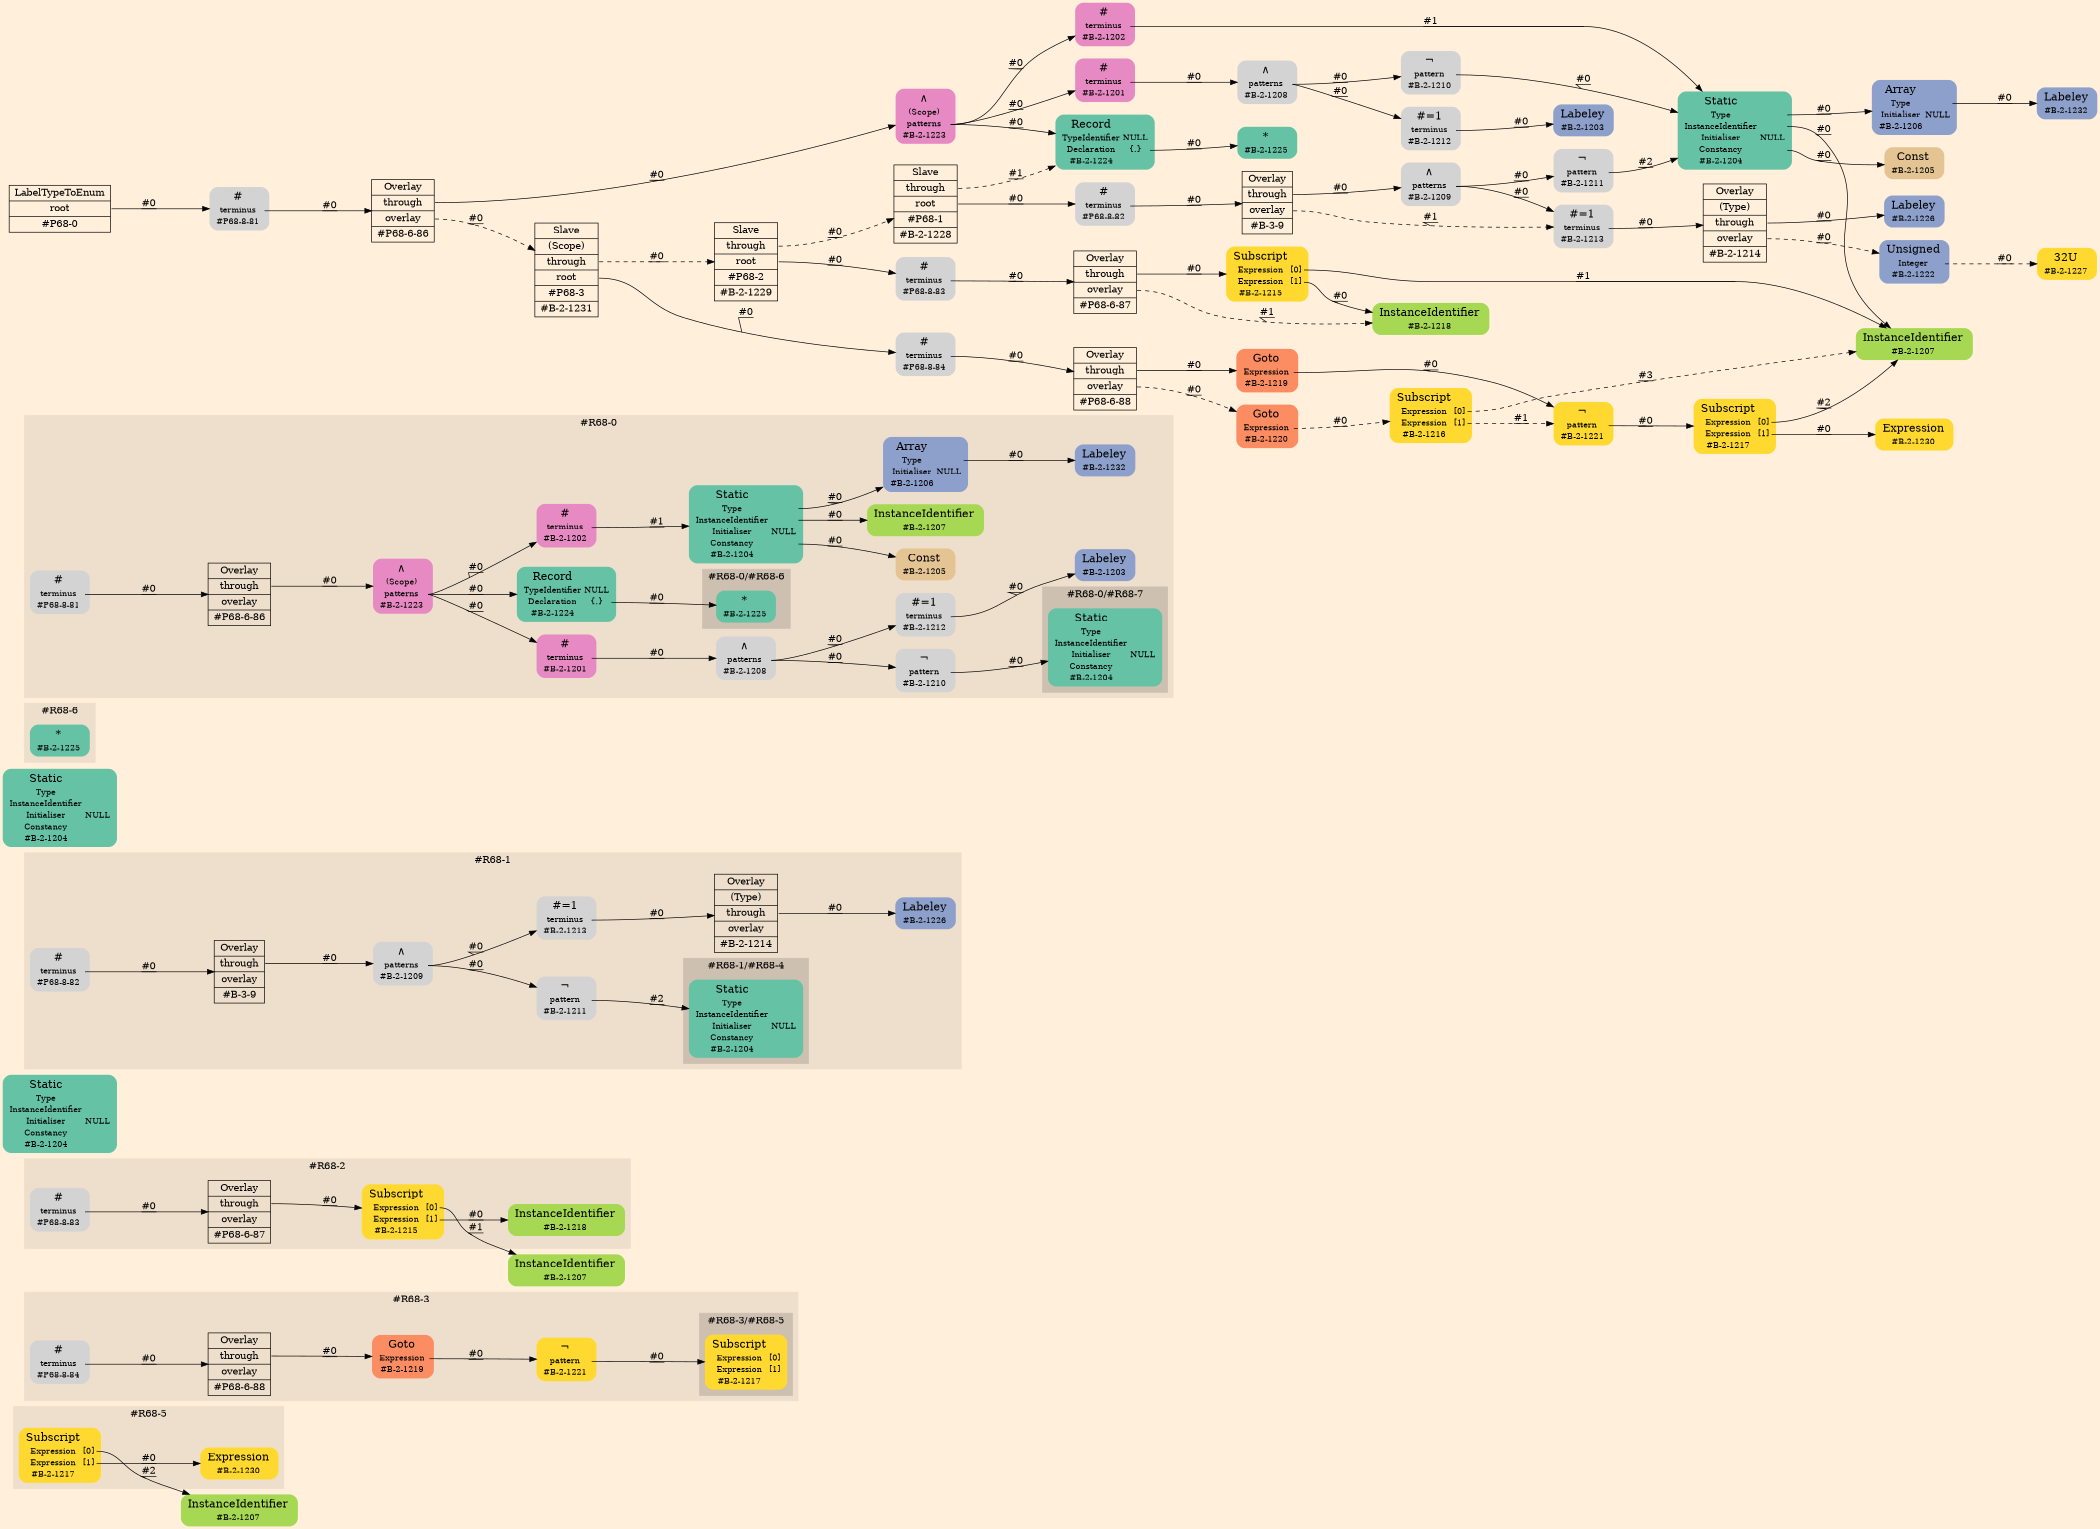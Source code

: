 digraph Inferno {
graph [
    rankdir = "LR"
    ranksep = 1.0
    size = "14,20"
    bgcolor = antiquewhite1
    color = black
    fontcolor = black
];
node [
];
// -------------------- figure #R68-5 --------------------
"#R68-5/#B-2-1207" [
    shape = "plaintext"
    fillcolor = "/set28/5"
    label = <<TABLE BORDER="0" CELLBORDER="0" CELLSPACING="0">
     <TR><TD><FONT POINT-SIZE="16.0">InstanceIdentifier</FONT></TD><TD></TD></TR>
     <TR><TD>#B-2-1207</TD><TD PORT="port0"></TD></TR>
    </TABLE>>
    style = "rounded,filled"
    fontsize = "12"
];

subgraph "cluster#R68-5" {
    label = "#R68-5"
    style = "filled"
    color = antiquewhite2
    "#R68-5/#B-2-1230" [
        shape = "plaintext"
        fillcolor = "/set28/6"
        label = <<TABLE BORDER="0" CELLBORDER="0" CELLSPACING="0">
         <TR><TD><FONT POINT-SIZE="16.0">Expression</FONT></TD><TD></TD></TR>
         <TR><TD>#B-2-1230</TD><TD PORT="port0"></TD></TR>
        </TABLE>>
        style = "rounded,filled"
        fontsize = "12"
    ];
    
    "#R68-5/#B-2-1217" [
        shape = "plaintext"
        fillcolor = "/set28/6"
        label = <<TABLE BORDER="0" CELLBORDER="0" CELLSPACING="0">
         <TR><TD><FONT POINT-SIZE="16.0">Subscript</FONT></TD><TD></TD></TR>
         <TR><TD>Expression</TD><TD PORT="port0">[0]</TD></TR>
         <TR><TD>Expression</TD><TD PORT="port1">[1]</TD></TR>
         <TR><TD>#B-2-1217</TD><TD PORT="port2"></TD></TR>
        </TABLE>>
        style = "rounded,filled"
        fontsize = "12"
    ];
    
}


// -------------------- figure #R68-3 --------------------
subgraph "cluster#R68-3" {
    label = "#R68-3"
    style = "filled"
    color = antiquewhite2
    "#R68-3/#B-2-1221" [
        shape = "plaintext"
        fillcolor = "/set28/6"
        label = <<TABLE BORDER="0" CELLBORDER="0" CELLSPACING="0">
         <TR><TD><FONT POINT-SIZE="16.0">¬</FONT></TD><TD></TD></TR>
         <TR><TD>pattern</TD><TD PORT="port0"></TD></TR>
         <TR><TD>#B-2-1221</TD><TD PORT="port1"></TD></TR>
        </TABLE>>
        style = "rounded,filled"
        fontsize = "12"
    ];
    
    "#R68-3/#B-2-1219" [
        shape = "plaintext"
        fillcolor = "/set28/2"
        label = <<TABLE BORDER="0" CELLBORDER="0" CELLSPACING="0">
         <TR><TD><FONT POINT-SIZE="16.0">Goto</FONT></TD><TD></TD></TR>
         <TR><TD>Expression</TD><TD PORT="port0"></TD></TR>
         <TR><TD>#B-2-1219</TD><TD PORT="port1"></TD></TR>
        </TABLE>>
        style = "rounded,filled"
        fontsize = "12"
    ];
    
    "#R68-3/#P68-8-84" [
        shape = "plaintext"
        label = <<TABLE BORDER="0" CELLBORDER="0" CELLSPACING="0">
         <TR><TD><FONT POINT-SIZE="16.0">#</FONT></TD><TD></TD></TR>
         <TR><TD>terminus</TD><TD PORT="port0"></TD></TR>
         <TR><TD>#P68-8-84</TD><TD PORT="port1"></TD></TR>
        </TABLE>>
        style = "rounded,filled"
        fontsize = "12"
    ];
    
    "#R68-3/#P68-6-88" [
        shape = "record"
        fillcolor = antiquewhite2
        label = "<fixed> Overlay | <port0> through | <port1> overlay | <port2> #P68-6-88"
        style = "filled"
        fontsize = "14"
        color = black
        fontcolor = black
    ];
    
    subgraph "cluster#R68-3/#R68-5" {
        label = "#R68-3/#R68-5"
        style = "filled"
        color = antiquewhite3
        "#R68-3/#0/#B-2-1217" [
            shape = "plaintext"
            fillcolor = "/set28/6"
            label = <<TABLE BORDER="0" CELLBORDER="0" CELLSPACING="0">
             <TR><TD><FONT POINT-SIZE="16.0">Subscript</FONT></TD><TD></TD></TR>
             <TR><TD>Expression</TD><TD PORT="port0">[0]</TD></TR>
             <TR><TD>Expression</TD><TD PORT="port1">[1]</TD></TR>
             <TR><TD>#B-2-1217</TD><TD PORT="port2"></TD></TR>
            </TABLE>>
            style = "rounded,filled"
            fontsize = "12"
        ];
        
    }
    
}


// -------------------- figure #R68-2 --------------------
"#R68-2/#B-2-1207" [
    shape = "plaintext"
    fillcolor = "/set28/5"
    label = <<TABLE BORDER="0" CELLBORDER="0" CELLSPACING="0">
     <TR><TD><FONT POINT-SIZE="16.0">InstanceIdentifier</FONT></TD><TD></TD></TR>
     <TR><TD>#B-2-1207</TD><TD PORT="port0"></TD></TR>
    </TABLE>>
    style = "rounded,filled"
    fontsize = "12"
];

subgraph "cluster#R68-2" {
    label = "#R68-2"
    style = "filled"
    color = antiquewhite2
    "#R68-2/#B-2-1215" [
        shape = "plaintext"
        fillcolor = "/set28/6"
        label = <<TABLE BORDER="0" CELLBORDER="0" CELLSPACING="0">
         <TR><TD><FONT POINT-SIZE="16.0">Subscript</FONT></TD><TD></TD></TR>
         <TR><TD>Expression</TD><TD PORT="port0">[0]</TD></TR>
         <TR><TD>Expression</TD><TD PORT="port1">[1]</TD></TR>
         <TR><TD>#B-2-1215</TD><TD PORT="port2"></TD></TR>
        </TABLE>>
        style = "rounded,filled"
        fontsize = "12"
    ];
    
    "#R68-2/#B-2-1218" [
        shape = "plaintext"
        fillcolor = "/set28/5"
        label = <<TABLE BORDER="0" CELLBORDER="0" CELLSPACING="0">
         <TR><TD><FONT POINT-SIZE="16.0">InstanceIdentifier</FONT></TD><TD></TD></TR>
         <TR><TD>#B-2-1218</TD><TD PORT="port0"></TD></TR>
        </TABLE>>
        style = "rounded,filled"
        fontsize = "12"
    ];
    
    "#R68-2/#P68-8-83" [
        shape = "plaintext"
        label = <<TABLE BORDER="0" CELLBORDER="0" CELLSPACING="0">
         <TR><TD><FONT POINT-SIZE="16.0">#</FONT></TD><TD></TD></TR>
         <TR><TD>terminus</TD><TD PORT="port0"></TD></TR>
         <TR><TD>#P68-8-83</TD><TD PORT="port1"></TD></TR>
        </TABLE>>
        style = "rounded,filled"
        fontsize = "12"
    ];
    
    "#R68-2/#P68-6-87" [
        shape = "record"
        fillcolor = antiquewhite2
        label = "<fixed> Overlay | <port0> through | <port1> overlay | <port2> #P68-6-87"
        style = "filled"
        fontsize = "14"
        color = black
        fontcolor = black
    ];
    
}


// -------------------- figure #R68-4 --------------------
"#R68-4/#B-2-1204" [
    shape = "plaintext"
    fillcolor = "/set28/1"
    label = <<TABLE BORDER="0" CELLBORDER="0" CELLSPACING="0">
     <TR><TD><FONT POINT-SIZE="16.0">Static</FONT></TD><TD></TD></TR>
     <TR><TD>Type</TD><TD PORT="port0"></TD></TR>
     <TR><TD>InstanceIdentifier</TD><TD PORT="port1"></TD></TR>
     <TR><TD>Initialiser</TD><TD PORT="port2">NULL</TD></TR>
     <TR><TD>Constancy</TD><TD PORT="port3"></TD></TR>
     <TR><TD>#B-2-1204</TD><TD PORT="port4"></TD></TR>
    </TABLE>>
    style = "rounded,filled"
    fontsize = "12"
];

subgraph "cluster#R68-4" {
    label = "#R68-4"
    style = "filled"
    color = antiquewhite2
}


// -------------------- figure #R68-1 --------------------
subgraph "cluster#R68-1" {
    label = "#R68-1"
    style = "filled"
    color = antiquewhite2
    "#R68-1/#B-2-1226" [
        shape = "plaintext"
        fillcolor = "/set28/3"
        label = <<TABLE BORDER="0" CELLBORDER="0" CELLSPACING="0">
         <TR><TD><FONT POINT-SIZE="16.0">Labeley</FONT></TD><TD></TD></TR>
         <TR><TD>#B-2-1226</TD><TD PORT="port0"></TD></TR>
        </TABLE>>
        style = "rounded,filled"
        fontsize = "12"
    ];
    
    "#R68-1/#B-3-9" [
        shape = "record"
        fillcolor = antiquewhite2
        label = "<fixed> Overlay | <port0> through | <port1> overlay | <port2> #B-3-9"
        style = "filled"
        fontsize = "14"
        color = black
        fontcolor = black
    ];
    
    "#R68-1/#P68-8-82" [
        shape = "plaintext"
        label = <<TABLE BORDER="0" CELLBORDER="0" CELLSPACING="0">
         <TR><TD><FONT POINT-SIZE="16.0">#</FONT></TD><TD></TD></TR>
         <TR><TD>terminus</TD><TD PORT="port0"></TD></TR>
         <TR><TD>#P68-8-82</TD><TD PORT="port1"></TD></TR>
        </TABLE>>
        style = "rounded,filled"
        fontsize = "12"
    ];
    
    "#R68-1/#B-2-1214" [
        shape = "record"
        fillcolor = antiquewhite2
        label = "<fixed> Overlay | <port0> (Type) | <port1> through | <port2> overlay | <port3> #B-2-1214"
        style = "filled"
        fontsize = "14"
        color = black
        fontcolor = black
    ];
    
    "#R68-1/#B-2-1209" [
        shape = "plaintext"
        label = <<TABLE BORDER="0" CELLBORDER="0" CELLSPACING="0">
         <TR><TD><FONT POINT-SIZE="16.0">∧</FONT></TD><TD></TD></TR>
         <TR><TD>patterns</TD><TD PORT="port0"></TD></TR>
         <TR><TD>#B-2-1209</TD><TD PORT="port1"></TD></TR>
        </TABLE>>
        style = "rounded,filled"
        fontsize = "12"
    ];
    
    "#R68-1/#B-2-1211" [
        shape = "plaintext"
        label = <<TABLE BORDER="0" CELLBORDER="0" CELLSPACING="0">
         <TR><TD><FONT POINT-SIZE="16.0">¬</FONT></TD><TD></TD></TR>
         <TR><TD>pattern</TD><TD PORT="port0"></TD></TR>
         <TR><TD>#B-2-1211</TD><TD PORT="port1"></TD></TR>
        </TABLE>>
        style = "rounded,filled"
        fontsize = "12"
    ];
    
    "#R68-1/#B-2-1213" [
        shape = "plaintext"
        label = <<TABLE BORDER="0" CELLBORDER="0" CELLSPACING="0">
         <TR><TD><FONT POINT-SIZE="16.0">#=1</FONT></TD><TD></TD></TR>
         <TR><TD>terminus</TD><TD PORT="port0"></TD></TR>
         <TR><TD>#B-2-1213</TD><TD PORT="port1"></TD></TR>
        </TABLE>>
        style = "rounded,filled"
        fontsize = "12"
    ];
    
    subgraph "cluster#R68-1/#R68-4" {
        label = "#R68-1/#R68-4"
        style = "filled"
        color = antiquewhite3
        "#R68-1/#2/#B-2-1204" [
            shape = "plaintext"
            fillcolor = "/set28/1"
            label = <<TABLE BORDER="0" CELLBORDER="0" CELLSPACING="0">
             <TR><TD><FONT POINT-SIZE="16.0">Static</FONT></TD><TD></TD></TR>
             <TR><TD>Type</TD><TD PORT="port0"></TD></TR>
             <TR><TD>InstanceIdentifier</TD><TD PORT="port1"></TD></TR>
             <TR><TD>Initialiser</TD><TD PORT="port2">NULL</TD></TR>
             <TR><TD>Constancy</TD><TD PORT="port3"></TD></TR>
             <TR><TD>#B-2-1204</TD><TD PORT="port4"></TD></TR>
            </TABLE>>
            style = "rounded,filled"
            fontsize = "12"
        ];
        
    }
    
}


// -------------------- figure #R68-7 --------------------
"#R68-7/#B-2-1204" [
    shape = "plaintext"
    fillcolor = "/set28/1"
    label = <<TABLE BORDER="0" CELLBORDER="0" CELLSPACING="0">
     <TR><TD><FONT POINT-SIZE="16.0">Static</FONT></TD><TD></TD></TR>
     <TR><TD>Type</TD><TD PORT="port0"></TD></TR>
     <TR><TD>InstanceIdentifier</TD><TD PORT="port1"></TD></TR>
     <TR><TD>Initialiser</TD><TD PORT="port2">NULL</TD></TR>
     <TR><TD>Constancy</TD><TD PORT="port3"></TD></TR>
     <TR><TD>#B-2-1204</TD><TD PORT="port4"></TD></TR>
    </TABLE>>
    style = "rounded,filled"
    fontsize = "12"
];

subgraph "cluster#R68-7" {
    label = "#R68-7"
    style = "filled"
    color = antiquewhite2
}


// -------------------- figure #R68-6 --------------------
subgraph "cluster#R68-6" {
    label = "#R68-6"
    style = "filled"
    color = antiquewhite2
    "#R68-6/#B-2-1225" [
        shape = "plaintext"
        fillcolor = "/set28/1"
        label = <<TABLE BORDER="0" CELLBORDER="0" CELLSPACING="0">
         <TR><TD><FONT POINT-SIZE="16.0">*</FONT></TD><TD></TD></TR>
         <TR><TD>#B-2-1225</TD><TD PORT="port0"></TD></TR>
        </TABLE>>
        style = "rounded,filled"
        fontsize = "12"
    ];
    
}


// -------------------- figure #R68-0 --------------------
subgraph "cluster#R68-0" {
    label = "#R68-0"
    style = "filled"
    color = antiquewhite2
    "#R68-0/#B-2-1206" [
        shape = "plaintext"
        fillcolor = "/set28/3"
        label = <<TABLE BORDER="0" CELLBORDER="0" CELLSPACING="0">
         <TR><TD><FONT POINT-SIZE="16.0">Array</FONT></TD><TD></TD></TR>
         <TR><TD>Type</TD><TD PORT="port0"></TD></TR>
         <TR><TD>Initialiser</TD><TD PORT="port1">NULL</TD></TR>
         <TR><TD>#B-2-1206</TD><TD PORT="port2"></TD></TR>
        </TABLE>>
        style = "rounded,filled"
        fontsize = "12"
    ];
    
    "#R68-0/#B-2-1201" [
        shape = "plaintext"
        fillcolor = "/set28/4"
        label = <<TABLE BORDER="0" CELLBORDER="0" CELLSPACING="0">
         <TR><TD><FONT POINT-SIZE="16.0">#</FONT></TD><TD></TD></TR>
         <TR><TD>terminus</TD><TD PORT="port0"></TD></TR>
         <TR><TD>#B-2-1201</TD><TD PORT="port1"></TD></TR>
        </TABLE>>
        style = "rounded,filled"
        fontsize = "12"
    ];
    
    "#R68-0/#B-2-1205" [
        shape = "plaintext"
        fillcolor = "/set28/7"
        label = <<TABLE BORDER="0" CELLBORDER="0" CELLSPACING="0">
         <TR><TD><FONT POINT-SIZE="16.0">Const</FONT></TD><TD></TD></TR>
         <TR><TD>#B-2-1205</TD><TD PORT="port0"></TD></TR>
        </TABLE>>
        style = "rounded,filled"
        fontsize = "12"
    ];
    
    "#R68-0/#B-2-1224" [
        shape = "plaintext"
        fillcolor = "/set28/1"
        label = <<TABLE BORDER="0" CELLBORDER="0" CELLSPACING="0">
         <TR><TD><FONT POINT-SIZE="16.0">Record</FONT></TD><TD></TD></TR>
         <TR><TD>TypeIdentifier</TD><TD PORT="port0">NULL</TD></TR>
         <TR><TD>Declaration</TD><TD PORT="port1">{.}</TD></TR>
         <TR><TD>#B-2-1224</TD><TD PORT="port2"></TD></TR>
        </TABLE>>
        style = "rounded,filled"
        fontsize = "12"
    ];
    
    "#R68-0/#B-2-1223" [
        shape = "plaintext"
        fillcolor = "/set28/4"
        label = <<TABLE BORDER="0" CELLBORDER="0" CELLSPACING="0">
         <TR><TD><FONT POINT-SIZE="16.0">∧</FONT></TD><TD></TD></TR>
         <TR><TD>(Scope)</TD><TD PORT="port0"></TD></TR>
         <TR><TD>patterns</TD><TD PORT="port1"></TD></TR>
         <TR><TD>#B-2-1223</TD><TD PORT="port2"></TD></TR>
        </TABLE>>
        style = "rounded,filled"
        fontsize = "12"
    ];
    
    "#R68-0/#P68-8-81" [
        shape = "plaintext"
        label = <<TABLE BORDER="0" CELLBORDER="0" CELLSPACING="0">
         <TR><TD><FONT POINT-SIZE="16.0">#</FONT></TD><TD></TD></TR>
         <TR><TD>terminus</TD><TD PORT="port0"></TD></TR>
         <TR><TD>#P68-8-81</TD><TD PORT="port1"></TD></TR>
        </TABLE>>
        style = "rounded,filled"
        fontsize = "12"
    ];
    
    "#R68-0/#B-2-1203" [
        shape = "plaintext"
        fillcolor = "/set28/3"
        label = <<TABLE BORDER="0" CELLBORDER="0" CELLSPACING="0">
         <TR><TD><FONT POINT-SIZE="16.0">Labeley</FONT></TD><TD></TD></TR>
         <TR><TD>#B-2-1203</TD><TD PORT="port0"></TD></TR>
        </TABLE>>
        style = "rounded,filled"
        fontsize = "12"
    ];
    
    "#R68-0/#P68-6-86" [
        shape = "record"
        fillcolor = antiquewhite2
        label = "<fixed> Overlay | <port0> through | <port1> overlay | <port2> #P68-6-86"
        style = "filled"
        fontsize = "14"
        color = black
        fontcolor = black
    ];
    
    "#R68-0/#B-2-1207" [
        shape = "plaintext"
        fillcolor = "/set28/5"
        label = <<TABLE BORDER="0" CELLBORDER="0" CELLSPACING="0">
         <TR><TD><FONT POINT-SIZE="16.0">InstanceIdentifier</FONT></TD><TD></TD></TR>
         <TR><TD>#B-2-1207</TD><TD PORT="port0"></TD></TR>
        </TABLE>>
        style = "rounded,filled"
        fontsize = "12"
    ];
    
    "#R68-0/#B-2-1232" [
        shape = "plaintext"
        fillcolor = "/set28/3"
        label = <<TABLE BORDER="0" CELLBORDER="0" CELLSPACING="0">
         <TR><TD><FONT POINT-SIZE="16.0">Labeley</FONT></TD><TD></TD></TR>
         <TR><TD>#B-2-1232</TD><TD PORT="port0"></TD></TR>
        </TABLE>>
        style = "rounded,filled"
        fontsize = "12"
    ];
    
    "#R68-0/#B-2-1204" [
        shape = "plaintext"
        fillcolor = "/set28/1"
        label = <<TABLE BORDER="0" CELLBORDER="0" CELLSPACING="0">
         <TR><TD><FONT POINT-SIZE="16.0">Static</FONT></TD><TD></TD></TR>
         <TR><TD>Type</TD><TD PORT="port0"></TD></TR>
         <TR><TD>InstanceIdentifier</TD><TD PORT="port1"></TD></TR>
         <TR><TD>Initialiser</TD><TD PORT="port2">NULL</TD></TR>
         <TR><TD>Constancy</TD><TD PORT="port3"></TD></TR>
         <TR><TD>#B-2-1204</TD><TD PORT="port4"></TD></TR>
        </TABLE>>
        style = "rounded,filled"
        fontsize = "12"
    ];
    
    "#R68-0/#B-2-1208" [
        shape = "plaintext"
        label = <<TABLE BORDER="0" CELLBORDER="0" CELLSPACING="0">
         <TR><TD><FONT POINT-SIZE="16.0">∧</FONT></TD><TD></TD></TR>
         <TR><TD>patterns</TD><TD PORT="port0"></TD></TR>
         <TR><TD>#B-2-1208</TD><TD PORT="port1"></TD></TR>
        </TABLE>>
        style = "rounded,filled"
        fontsize = "12"
    ];
    
    "#R68-0/#B-2-1212" [
        shape = "plaintext"
        label = <<TABLE BORDER="0" CELLBORDER="0" CELLSPACING="0">
         <TR><TD><FONT POINT-SIZE="16.0">#=1</FONT></TD><TD></TD></TR>
         <TR><TD>terminus</TD><TD PORT="port0"></TD></TR>
         <TR><TD>#B-2-1212</TD><TD PORT="port1"></TD></TR>
        </TABLE>>
        style = "rounded,filled"
        fontsize = "12"
    ];
    
    "#R68-0/#B-2-1202" [
        shape = "plaintext"
        fillcolor = "/set28/4"
        label = <<TABLE BORDER="0" CELLBORDER="0" CELLSPACING="0">
         <TR><TD><FONT POINT-SIZE="16.0">#</FONT></TD><TD></TD></TR>
         <TR><TD>terminus</TD><TD PORT="port0"></TD></TR>
         <TR><TD>#B-2-1202</TD><TD PORT="port1"></TD></TR>
        </TABLE>>
        style = "rounded,filled"
        fontsize = "12"
    ];
    
    "#R68-0/#B-2-1210" [
        shape = "plaintext"
        label = <<TABLE BORDER="0" CELLBORDER="0" CELLSPACING="0">
         <TR><TD><FONT POINT-SIZE="16.0">¬</FONT></TD><TD></TD></TR>
         <TR><TD>pattern</TD><TD PORT="port0"></TD></TR>
         <TR><TD>#B-2-1210</TD><TD PORT="port1"></TD></TR>
        </TABLE>>
        style = "rounded,filled"
        fontsize = "12"
    ];
    
    subgraph "cluster#R68-0/#R68-7" {
        label = "#R68-0/#R68-7"
        style = "filled"
        color = antiquewhite3
        "#R68-0/#0/#B-2-1204" [
            shape = "plaintext"
            fillcolor = "/set28/1"
            label = <<TABLE BORDER="0" CELLBORDER="0" CELLSPACING="0">
             <TR><TD><FONT POINT-SIZE="16.0">Static</FONT></TD><TD></TD></TR>
             <TR><TD>Type</TD><TD PORT="port0"></TD></TR>
             <TR><TD>InstanceIdentifier</TD><TD PORT="port1"></TD></TR>
             <TR><TD>Initialiser</TD><TD PORT="port2">NULL</TD></TR>
             <TR><TD>Constancy</TD><TD PORT="port3"></TD></TR>
             <TR><TD>#B-2-1204</TD><TD PORT="port4"></TD></TR>
            </TABLE>>
            style = "rounded,filled"
            fontsize = "12"
        ];
        
    }
    
    subgraph "cluster#R68-0/#R68-6" {
        label = "#R68-0/#R68-6"
        style = "filled"
        color = antiquewhite3
        "#R68-0/#0/#B-2-1225" [
            shape = "plaintext"
            fillcolor = "/set28/1"
            label = <<TABLE BORDER="0" CELLBORDER="0" CELLSPACING="0">
             <TR><TD><FONT POINT-SIZE="16.0">*</FONT></TD><TD></TD></TR>
             <TR><TD>#B-2-1225</TD><TD PORT="port0"></TD></TR>
            </TABLE>>
            style = "rounded,filled"
            fontsize = "12"
        ];
        
    }
    
}


// -------------------- transformation figure --------------------
"CR#P68-0" [
    shape = "record"
    fillcolor = antiquewhite1
    label = "<fixed> LabelTypeToEnum | <port0> root | <port1> #P68-0"
    style = "filled"
    fontsize = "14"
    color = black
    fontcolor = black
];

"#P68-8-81" [
    shape = "plaintext"
    label = <<TABLE BORDER="0" CELLBORDER="0" CELLSPACING="0">
     <TR><TD><FONT POINT-SIZE="16.0">#</FONT></TD><TD></TD></TR>
     <TR><TD>terminus</TD><TD PORT="port0"></TD></TR>
     <TR><TD>#P68-8-81</TD><TD PORT="port1"></TD></TR>
    </TABLE>>
    style = "rounded,filled"
    fontsize = "12"
];

"#P68-6-86" [
    shape = "record"
    fillcolor = antiquewhite1
    label = "<fixed> Overlay | <port0> through | <port1> overlay | <port2> #P68-6-86"
    style = "filled"
    fontsize = "14"
    color = black
    fontcolor = black
];

"#B-2-1223" [
    shape = "plaintext"
    fillcolor = "/set28/4"
    label = <<TABLE BORDER="0" CELLBORDER="0" CELLSPACING="0">
     <TR><TD><FONT POINT-SIZE="16.0">∧</FONT></TD><TD></TD></TR>
     <TR><TD>(Scope)</TD><TD PORT="port0"></TD></TR>
     <TR><TD>patterns</TD><TD PORT="port1"></TD></TR>
     <TR><TD>#B-2-1223</TD><TD PORT="port2"></TD></TR>
    </TABLE>>
    style = "rounded,filled"
    fontsize = "12"
];

"#B-2-1224" [
    shape = "plaintext"
    fillcolor = "/set28/1"
    label = <<TABLE BORDER="0" CELLBORDER="0" CELLSPACING="0">
     <TR><TD><FONT POINT-SIZE="16.0">Record</FONT></TD><TD></TD></TR>
     <TR><TD>TypeIdentifier</TD><TD PORT="port0">NULL</TD></TR>
     <TR><TD>Declaration</TD><TD PORT="port1">{.}</TD></TR>
     <TR><TD>#B-2-1224</TD><TD PORT="port2"></TD></TR>
    </TABLE>>
    style = "rounded,filled"
    fontsize = "12"
];

"#B-2-1225" [
    shape = "plaintext"
    fillcolor = "/set28/1"
    label = <<TABLE BORDER="0" CELLBORDER="0" CELLSPACING="0">
     <TR><TD><FONT POINT-SIZE="16.0">*</FONT></TD><TD></TD></TR>
     <TR><TD>#B-2-1225</TD><TD PORT="port0"></TD></TR>
    </TABLE>>
    style = "rounded,filled"
    fontsize = "12"
];

"#B-2-1201" [
    shape = "plaintext"
    fillcolor = "/set28/4"
    label = <<TABLE BORDER="0" CELLBORDER="0" CELLSPACING="0">
     <TR><TD><FONT POINT-SIZE="16.0">#</FONT></TD><TD></TD></TR>
     <TR><TD>terminus</TD><TD PORT="port0"></TD></TR>
     <TR><TD>#B-2-1201</TD><TD PORT="port1"></TD></TR>
    </TABLE>>
    style = "rounded,filled"
    fontsize = "12"
];

"#B-2-1208" [
    shape = "plaintext"
    label = <<TABLE BORDER="0" CELLBORDER="0" CELLSPACING="0">
     <TR><TD><FONT POINT-SIZE="16.0">∧</FONT></TD><TD></TD></TR>
     <TR><TD>patterns</TD><TD PORT="port0"></TD></TR>
     <TR><TD>#B-2-1208</TD><TD PORT="port1"></TD></TR>
    </TABLE>>
    style = "rounded,filled"
    fontsize = "12"
];

"#B-2-1212" [
    shape = "plaintext"
    label = <<TABLE BORDER="0" CELLBORDER="0" CELLSPACING="0">
     <TR><TD><FONT POINT-SIZE="16.0">#=1</FONT></TD><TD></TD></TR>
     <TR><TD>terminus</TD><TD PORT="port0"></TD></TR>
     <TR><TD>#B-2-1212</TD><TD PORT="port1"></TD></TR>
    </TABLE>>
    style = "rounded,filled"
    fontsize = "12"
];

"#B-2-1203" [
    shape = "plaintext"
    fillcolor = "/set28/3"
    label = <<TABLE BORDER="0" CELLBORDER="0" CELLSPACING="0">
     <TR><TD><FONT POINT-SIZE="16.0">Labeley</FONT></TD><TD></TD></TR>
     <TR><TD>#B-2-1203</TD><TD PORT="port0"></TD></TR>
    </TABLE>>
    style = "rounded,filled"
    fontsize = "12"
];

"#B-2-1210" [
    shape = "plaintext"
    label = <<TABLE BORDER="0" CELLBORDER="0" CELLSPACING="0">
     <TR><TD><FONT POINT-SIZE="16.0">¬</FONT></TD><TD></TD></TR>
     <TR><TD>pattern</TD><TD PORT="port0"></TD></TR>
     <TR><TD>#B-2-1210</TD><TD PORT="port1"></TD></TR>
    </TABLE>>
    style = "rounded,filled"
    fontsize = "12"
];

"#B-2-1204" [
    shape = "plaintext"
    fillcolor = "/set28/1"
    label = <<TABLE BORDER="0" CELLBORDER="0" CELLSPACING="0">
     <TR><TD><FONT POINT-SIZE="16.0">Static</FONT></TD><TD></TD></TR>
     <TR><TD>Type</TD><TD PORT="port0"></TD></TR>
     <TR><TD>InstanceIdentifier</TD><TD PORT="port1"></TD></TR>
     <TR><TD>Initialiser</TD><TD PORT="port2">NULL</TD></TR>
     <TR><TD>Constancy</TD><TD PORT="port3"></TD></TR>
     <TR><TD>#B-2-1204</TD><TD PORT="port4"></TD></TR>
    </TABLE>>
    style = "rounded,filled"
    fontsize = "12"
];

"#B-2-1206" [
    shape = "plaintext"
    fillcolor = "/set28/3"
    label = <<TABLE BORDER="0" CELLBORDER="0" CELLSPACING="0">
     <TR><TD><FONT POINT-SIZE="16.0">Array</FONT></TD><TD></TD></TR>
     <TR><TD>Type</TD><TD PORT="port0"></TD></TR>
     <TR><TD>Initialiser</TD><TD PORT="port1">NULL</TD></TR>
     <TR><TD>#B-2-1206</TD><TD PORT="port2"></TD></TR>
    </TABLE>>
    style = "rounded,filled"
    fontsize = "12"
];

"#B-2-1232" [
    shape = "plaintext"
    fillcolor = "/set28/3"
    label = <<TABLE BORDER="0" CELLBORDER="0" CELLSPACING="0">
     <TR><TD><FONT POINT-SIZE="16.0">Labeley</FONT></TD><TD></TD></TR>
     <TR><TD>#B-2-1232</TD><TD PORT="port0"></TD></TR>
    </TABLE>>
    style = "rounded,filled"
    fontsize = "12"
];

"#B-2-1207" [
    shape = "plaintext"
    fillcolor = "/set28/5"
    label = <<TABLE BORDER="0" CELLBORDER="0" CELLSPACING="0">
     <TR><TD><FONT POINT-SIZE="16.0">InstanceIdentifier</FONT></TD><TD></TD></TR>
     <TR><TD>#B-2-1207</TD><TD PORT="port0"></TD></TR>
    </TABLE>>
    style = "rounded,filled"
    fontsize = "12"
];

"#B-2-1205" [
    shape = "plaintext"
    fillcolor = "/set28/7"
    label = <<TABLE BORDER="0" CELLBORDER="0" CELLSPACING="0">
     <TR><TD><FONT POINT-SIZE="16.0">Const</FONT></TD><TD></TD></TR>
     <TR><TD>#B-2-1205</TD><TD PORT="port0"></TD></TR>
    </TABLE>>
    style = "rounded,filled"
    fontsize = "12"
];

"#B-2-1202" [
    shape = "plaintext"
    fillcolor = "/set28/4"
    label = <<TABLE BORDER="0" CELLBORDER="0" CELLSPACING="0">
     <TR><TD><FONT POINT-SIZE="16.0">#</FONT></TD><TD></TD></TR>
     <TR><TD>terminus</TD><TD PORT="port0"></TD></TR>
     <TR><TD>#B-2-1202</TD><TD PORT="port1"></TD></TR>
    </TABLE>>
    style = "rounded,filled"
    fontsize = "12"
];

"#B-2-1231" [
    shape = "record"
    fillcolor = antiquewhite1
    label = "<fixed> Slave | <port0> (Scope) | <port1> through | <port2> root | <port3> #P68-3 | <port4> #B-2-1231"
    style = "filled"
    fontsize = "14"
    color = black
    fontcolor = black
];

"#B-2-1229" [
    shape = "record"
    fillcolor = antiquewhite1
    label = "<fixed> Slave | <port0> through | <port1> root | <port2> #P68-2 | <port3> #B-2-1229"
    style = "filled"
    fontsize = "14"
    color = black
    fontcolor = black
];

"#B-2-1228" [
    shape = "record"
    fillcolor = antiquewhite1
    label = "<fixed> Slave | <port0> through | <port1> root | <port2> #P68-1 | <port3> #B-2-1228"
    style = "filled"
    fontsize = "14"
    color = black
    fontcolor = black
];

"#P68-8-82" [
    shape = "plaintext"
    label = <<TABLE BORDER="0" CELLBORDER="0" CELLSPACING="0">
     <TR><TD><FONT POINT-SIZE="16.0">#</FONT></TD><TD></TD></TR>
     <TR><TD>terminus</TD><TD PORT="port0"></TD></TR>
     <TR><TD>#P68-8-82</TD><TD PORT="port1"></TD></TR>
    </TABLE>>
    style = "rounded,filled"
    fontsize = "12"
];

"#B-3-9" [
    shape = "record"
    fillcolor = antiquewhite1
    label = "<fixed> Overlay | <port0> through | <port1> overlay | <port2> #B-3-9"
    style = "filled"
    fontsize = "14"
    color = black
    fontcolor = black
];

"#B-2-1209" [
    shape = "plaintext"
    label = <<TABLE BORDER="0" CELLBORDER="0" CELLSPACING="0">
     <TR><TD><FONT POINT-SIZE="16.0">∧</FONT></TD><TD></TD></TR>
     <TR><TD>patterns</TD><TD PORT="port0"></TD></TR>
     <TR><TD>#B-2-1209</TD><TD PORT="port1"></TD></TR>
    </TABLE>>
    style = "rounded,filled"
    fontsize = "12"
];

"#B-2-1213" [
    shape = "plaintext"
    label = <<TABLE BORDER="0" CELLBORDER="0" CELLSPACING="0">
     <TR><TD><FONT POINT-SIZE="16.0">#=1</FONT></TD><TD></TD></TR>
     <TR><TD>terminus</TD><TD PORT="port0"></TD></TR>
     <TR><TD>#B-2-1213</TD><TD PORT="port1"></TD></TR>
    </TABLE>>
    style = "rounded,filled"
    fontsize = "12"
];

"#B-2-1214" [
    shape = "record"
    fillcolor = antiquewhite1
    label = "<fixed> Overlay | <port0> (Type) | <port1> through | <port2> overlay | <port3> #B-2-1214"
    style = "filled"
    fontsize = "14"
    color = black
    fontcolor = black
];

"#B-2-1226" [
    shape = "plaintext"
    fillcolor = "/set28/3"
    label = <<TABLE BORDER="0" CELLBORDER="0" CELLSPACING="0">
     <TR><TD><FONT POINT-SIZE="16.0">Labeley</FONT></TD><TD></TD></TR>
     <TR><TD>#B-2-1226</TD><TD PORT="port0"></TD></TR>
    </TABLE>>
    style = "rounded,filled"
    fontsize = "12"
];

"#B-2-1222" [
    shape = "plaintext"
    fillcolor = "/set28/3"
    label = <<TABLE BORDER="0" CELLBORDER="0" CELLSPACING="0">
     <TR><TD><FONT POINT-SIZE="16.0">Unsigned</FONT></TD><TD></TD></TR>
     <TR><TD>Integer</TD><TD PORT="port0"></TD></TR>
     <TR><TD>#B-2-1222</TD><TD PORT="port1"></TD></TR>
    </TABLE>>
    style = "rounded,filled"
    fontsize = "12"
];

"#B-2-1227" [
    shape = "plaintext"
    fillcolor = "/set28/6"
    label = <<TABLE BORDER="0" CELLBORDER="0" CELLSPACING="0">
     <TR><TD><FONT POINT-SIZE="16.0">32U</FONT></TD><TD></TD></TR>
     <TR><TD>#B-2-1227</TD><TD PORT="port0"></TD></TR>
    </TABLE>>
    style = "rounded,filled"
    fontsize = "12"
];

"#B-2-1211" [
    shape = "plaintext"
    label = <<TABLE BORDER="0" CELLBORDER="0" CELLSPACING="0">
     <TR><TD><FONT POINT-SIZE="16.0">¬</FONT></TD><TD></TD></TR>
     <TR><TD>pattern</TD><TD PORT="port0"></TD></TR>
     <TR><TD>#B-2-1211</TD><TD PORT="port1"></TD></TR>
    </TABLE>>
    style = "rounded,filled"
    fontsize = "12"
];

"#P68-8-83" [
    shape = "plaintext"
    label = <<TABLE BORDER="0" CELLBORDER="0" CELLSPACING="0">
     <TR><TD><FONT POINT-SIZE="16.0">#</FONT></TD><TD></TD></TR>
     <TR><TD>terminus</TD><TD PORT="port0"></TD></TR>
     <TR><TD>#P68-8-83</TD><TD PORT="port1"></TD></TR>
    </TABLE>>
    style = "rounded,filled"
    fontsize = "12"
];

"#P68-6-87" [
    shape = "record"
    fillcolor = antiquewhite1
    label = "<fixed> Overlay | <port0> through | <port1> overlay | <port2> #P68-6-87"
    style = "filled"
    fontsize = "14"
    color = black
    fontcolor = black
];

"#B-2-1215" [
    shape = "plaintext"
    fillcolor = "/set28/6"
    label = <<TABLE BORDER="0" CELLBORDER="0" CELLSPACING="0">
     <TR><TD><FONT POINT-SIZE="16.0">Subscript</FONT></TD><TD></TD></TR>
     <TR><TD>Expression</TD><TD PORT="port0">[0]</TD></TR>
     <TR><TD>Expression</TD><TD PORT="port1">[1]</TD></TR>
     <TR><TD>#B-2-1215</TD><TD PORT="port2"></TD></TR>
    </TABLE>>
    style = "rounded,filled"
    fontsize = "12"
];

"#B-2-1218" [
    shape = "plaintext"
    fillcolor = "/set28/5"
    label = <<TABLE BORDER="0" CELLBORDER="0" CELLSPACING="0">
     <TR><TD><FONT POINT-SIZE="16.0">InstanceIdentifier</FONT></TD><TD></TD></TR>
     <TR><TD>#B-2-1218</TD><TD PORT="port0"></TD></TR>
    </TABLE>>
    style = "rounded,filled"
    fontsize = "12"
];

"#P68-8-84" [
    shape = "plaintext"
    label = <<TABLE BORDER="0" CELLBORDER="0" CELLSPACING="0">
     <TR><TD><FONT POINT-SIZE="16.0">#</FONT></TD><TD></TD></TR>
     <TR><TD>terminus</TD><TD PORT="port0"></TD></TR>
     <TR><TD>#P68-8-84</TD><TD PORT="port1"></TD></TR>
    </TABLE>>
    style = "rounded,filled"
    fontsize = "12"
];

"#P68-6-88" [
    shape = "record"
    fillcolor = antiquewhite1
    label = "<fixed> Overlay | <port0> through | <port1> overlay | <port2> #P68-6-88"
    style = "filled"
    fontsize = "14"
    color = black
    fontcolor = black
];

"#B-2-1219" [
    shape = "plaintext"
    fillcolor = "/set28/2"
    label = <<TABLE BORDER="0" CELLBORDER="0" CELLSPACING="0">
     <TR><TD><FONT POINT-SIZE="16.0">Goto</FONT></TD><TD></TD></TR>
     <TR><TD>Expression</TD><TD PORT="port0"></TD></TR>
     <TR><TD>#B-2-1219</TD><TD PORT="port1"></TD></TR>
    </TABLE>>
    style = "rounded,filled"
    fontsize = "12"
];

"#B-2-1221" [
    shape = "plaintext"
    fillcolor = "/set28/6"
    label = <<TABLE BORDER="0" CELLBORDER="0" CELLSPACING="0">
     <TR><TD><FONT POINT-SIZE="16.0">¬</FONT></TD><TD></TD></TR>
     <TR><TD>pattern</TD><TD PORT="port0"></TD></TR>
     <TR><TD>#B-2-1221</TD><TD PORT="port1"></TD></TR>
    </TABLE>>
    style = "rounded,filled"
    fontsize = "12"
];

"#B-2-1217" [
    shape = "plaintext"
    fillcolor = "/set28/6"
    label = <<TABLE BORDER="0" CELLBORDER="0" CELLSPACING="0">
     <TR><TD><FONT POINT-SIZE="16.0">Subscript</FONT></TD><TD></TD></TR>
     <TR><TD>Expression</TD><TD PORT="port0">[0]</TD></TR>
     <TR><TD>Expression</TD><TD PORT="port1">[1]</TD></TR>
     <TR><TD>#B-2-1217</TD><TD PORT="port2"></TD></TR>
    </TABLE>>
    style = "rounded,filled"
    fontsize = "12"
];

"#B-2-1230" [
    shape = "plaintext"
    fillcolor = "/set28/6"
    label = <<TABLE BORDER="0" CELLBORDER="0" CELLSPACING="0">
     <TR><TD><FONT POINT-SIZE="16.0">Expression</FONT></TD><TD></TD></TR>
     <TR><TD>#B-2-1230</TD><TD PORT="port0"></TD></TR>
    </TABLE>>
    style = "rounded,filled"
    fontsize = "12"
];

"#B-2-1220" [
    shape = "plaintext"
    fillcolor = "/set28/2"
    label = <<TABLE BORDER="0" CELLBORDER="0" CELLSPACING="0">
     <TR><TD><FONT POINT-SIZE="16.0">Goto</FONT></TD><TD></TD></TR>
     <TR><TD>Expression</TD><TD PORT="port0"></TD></TR>
     <TR><TD>#B-2-1220</TD><TD PORT="port1"></TD></TR>
    </TABLE>>
    style = "rounded,filled"
    fontsize = "12"
];

"#B-2-1216" [
    shape = "plaintext"
    fillcolor = "/set28/6"
    label = <<TABLE BORDER="0" CELLBORDER="0" CELLSPACING="0">
     <TR><TD><FONT POINT-SIZE="16.0">Subscript</FONT></TD><TD></TD></TR>
     <TR><TD>Expression</TD><TD PORT="port0">[0]</TD></TR>
     <TR><TD>Expression</TD><TD PORT="port1">[1]</TD></TR>
     <TR><TD>#B-2-1216</TD><TD PORT="port2"></TD></TR>
    </TABLE>>
    style = "rounded,filled"
    fontsize = "12"
];



// -------------------- links --------------------
// links for block CR#P68-0
"CR#P68-0":port0 -> "#P68-8-81" [
    style="solid"
    label = "#0"
    decorate = true
    color = black
    fontcolor = black
];

// links for block #P68-8-81
"#P68-8-81":port0 -> "#P68-6-86" [
    style="solid"
    label = "#0"
    decorate = true
    color = black
    fontcolor = black
];

// links for block #P68-6-86
"#P68-6-86":port0 -> "#B-2-1223" [
    style="solid"
    label = "#0"
    decorate = true
    color = black
    fontcolor = black
];

"#P68-6-86":port1 -> "#B-2-1231" [
    style="dashed"
    label = "#0"
    decorate = true
    color = black
    fontcolor = black
];

// links for block #B-2-1223
"#B-2-1223":port1 -> "#B-2-1224" [
    style="solid"
    label = "#0"
    decorate = true
    color = black
    fontcolor = black
];

"#B-2-1223":port1 -> "#B-2-1201" [
    style="solid"
    label = "#0"
    decorate = true
    color = black
    fontcolor = black
];

"#B-2-1223":port1 -> "#B-2-1202" [
    style="solid"
    label = "#0"
    decorate = true
    color = black
    fontcolor = black
];

// links for block #B-2-1224
"#B-2-1224":port1 -> "#B-2-1225" [
    style="solid"
    label = "#0"
    decorate = true
    color = black
    fontcolor = black
];

// links for block #B-2-1225
// links for block #B-2-1201
"#B-2-1201":port0 -> "#B-2-1208" [
    style="solid"
    label = "#0"
    decorate = true
    color = black
    fontcolor = black
];

// links for block #B-2-1208
"#B-2-1208":port0 -> "#B-2-1212" [
    style="solid"
    label = "#0"
    decorate = true
    color = black
    fontcolor = black
];

"#B-2-1208":port0 -> "#B-2-1210" [
    style="solid"
    label = "#0"
    decorate = true
    color = black
    fontcolor = black
];

// links for block #B-2-1212
"#B-2-1212":port0 -> "#B-2-1203" [
    style="solid"
    label = "#0"
    decorate = true
    color = black
    fontcolor = black
];

// links for block #B-2-1203
// links for block #B-2-1210
"#B-2-1210":port0 -> "#B-2-1204" [
    style="solid"
    label = "#0"
    decorate = true
    color = black
    fontcolor = black
];

// links for block #B-2-1204
"#B-2-1204":port0 -> "#B-2-1206" [
    style="solid"
    label = "#0"
    decorate = true
    color = black
    fontcolor = black
];

"#B-2-1204":port1 -> "#B-2-1207" [
    style="solid"
    label = "#0"
    decorate = true
    color = black
    fontcolor = black
];

"#B-2-1204":port3 -> "#B-2-1205" [
    style="solid"
    label = "#0"
    decorate = true
    color = black
    fontcolor = black
];

// links for block #B-2-1206
"#B-2-1206":port0 -> "#B-2-1232" [
    style="solid"
    label = "#0"
    decorate = true
    color = black
    fontcolor = black
];

// links for block #B-2-1232
// links for block #B-2-1207
// links for block #B-2-1205
// links for block #B-2-1202
"#B-2-1202":port0 -> "#B-2-1204" [
    style="solid"
    label = "#1"
    decorate = true
    color = black
    fontcolor = black
];

// links for block #B-2-1231
"#B-2-1231":port1 -> "#B-2-1229" [
    style="dashed"
    label = "#0"
    decorate = true
    color = black
    fontcolor = black
];

"#B-2-1231":port2 -> "#P68-8-84" [
    style="solid"
    label = "#0"
    decorate = true
    color = black
    fontcolor = black
];

// links for block #B-2-1229
"#B-2-1229":port0 -> "#B-2-1228" [
    style="dashed"
    label = "#0"
    decorate = true
    color = black
    fontcolor = black
];

"#B-2-1229":port1 -> "#P68-8-83" [
    style="solid"
    label = "#0"
    decorate = true
    color = black
    fontcolor = black
];

// links for block #B-2-1228
"#B-2-1228":port0 -> "#B-2-1224" [
    style="dashed"
    label = "#1"
    decorate = true
    color = black
    fontcolor = black
];

"#B-2-1228":port1 -> "#P68-8-82" [
    style="solid"
    label = "#0"
    decorate = true
    color = black
    fontcolor = black
];

// links for block #P68-8-82
"#P68-8-82":port0 -> "#B-3-9" [
    style="solid"
    label = "#0"
    decorate = true
    color = black
    fontcolor = black
];

// links for block #B-3-9
"#B-3-9":port0 -> "#B-2-1209" [
    style="solid"
    label = "#0"
    decorate = true
    color = black
    fontcolor = black
];

"#B-3-9":port1 -> "#B-2-1213" [
    style="dashed"
    label = "#1"
    decorate = true
    color = black
    fontcolor = black
];

// links for block #B-2-1209
"#B-2-1209":port0 -> "#B-2-1213" [
    style="solid"
    label = "#0"
    decorate = true
    color = black
    fontcolor = black
];

"#B-2-1209":port0 -> "#B-2-1211" [
    style="solid"
    label = "#0"
    decorate = true
    color = black
    fontcolor = black
];

// links for block #B-2-1213
"#B-2-1213":port0 -> "#B-2-1214" [
    style="solid"
    label = "#0"
    decorate = true
    color = black
    fontcolor = black
];

// links for block #B-2-1214
"#B-2-1214":port1 -> "#B-2-1226" [
    style="solid"
    label = "#0"
    decorate = true
    color = black
    fontcolor = black
];

"#B-2-1214":port2 -> "#B-2-1222" [
    style="dashed"
    label = "#0"
    decorate = true
    color = black
    fontcolor = black
];

// links for block #B-2-1226
// links for block #B-2-1222
"#B-2-1222":port0 -> "#B-2-1227" [
    style="dashed"
    label = "#0"
    decorate = true
    color = black
    fontcolor = black
];

// links for block #B-2-1227
// links for block #B-2-1211
"#B-2-1211":port0 -> "#B-2-1204" [
    style="solid"
    label = "#2"
    decorate = true
    color = black
    fontcolor = black
];

// links for block #P68-8-83
"#P68-8-83":port0 -> "#P68-6-87" [
    style="solid"
    label = "#0"
    decorate = true
    color = black
    fontcolor = black
];

// links for block #P68-6-87
"#P68-6-87":port0 -> "#B-2-1215" [
    style="solid"
    label = "#0"
    decorate = true
    color = black
    fontcolor = black
];

"#P68-6-87":port1 -> "#B-2-1218" [
    style="dashed"
    label = "#1"
    decorate = true
    color = black
    fontcolor = black
];

// links for block #B-2-1215
"#B-2-1215":port0 -> "#B-2-1207" [
    style="solid"
    label = "#1"
    decorate = true
    color = black
    fontcolor = black
];

"#B-2-1215":port1 -> "#B-2-1218" [
    style="solid"
    label = "#0"
    decorate = true
    color = black
    fontcolor = black
];

// links for block #B-2-1218
// links for block #P68-8-84
"#P68-8-84":port0 -> "#P68-6-88" [
    style="solid"
    label = "#0"
    decorate = true
    color = black
    fontcolor = black
];

// links for block #P68-6-88
"#P68-6-88":port0 -> "#B-2-1219" [
    style="solid"
    label = "#0"
    decorate = true
    color = black
    fontcolor = black
];

"#P68-6-88":port1 -> "#B-2-1220" [
    style="dashed"
    label = "#0"
    decorate = true
    color = black
    fontcolor = black
];

// links for block #B-2-1219
"#B-2-1219":port0 -> "#B-2-1221" [
    style="solid"
    label = "#0"
    decorate = true
    color = black
    fontcolor = black
];

// links for block #B-2-1221
"#B-2-1221":port0 -> "#B-2-1217" [
    style="solid"
    label = "#0"
    decorate = true
    color = black
    fontcolor = black
];

// links for block #B-2-1217
"#B-2-1217":port0 -> "#B-2-1207" [
    style="solid"
    label = "#2"
    decorate = true
    color = black
    fontcolor = black
];

"#B-2-1217":port1 -> "#B-2-1230" [
    style="solid"
    label = "#0"
    decorate = true
    color = black
    fontcolor = black
];

// links for block #B-2-1230
// links for block #B-2-1220
"#B-2-1220":port0 -> "#B-2-1216" [
    style="dashed"
    label = "#0"
    decorate = true
    color = black
    fontcolor = black
];

// links for block #B-2-1216
"#B-2-1216":port0 -> "#B-2-1207" [
    style="dashed"
    label = "#3"
    decorate = true
    color = black
    fontcolor = black
];

"#B-2-1216":port1 -> "#B-2-1221" [
    style="dashed"
    label = "#1"
    decorate = true
    color = black
    fontcolor = black
];

// links for block #R68-0/#B-2-1206
"#R68-0/#B-2-1206":port0 -> "#R68-0/#B-2-1232" [
    style="solid"
    label = "#0"
    decorate = true
    color = black
    fontcolor = black
];

// links for block #R68-0/#B-2-1201
"#R68-0/#B-2-1201":port0 -> "#R68-0/#B-2-1208" [
    style="solid"
    label = "#0"
    decorate = true
    color = black
    fontcolor = black
];

// links for block #R68-0/#B-2-1205
// links for block #R68-0/#B-2-1224
"#R68-0/#B-2-1224":port1 -> "#R68-0/#0/#B-2-1225" [
    style="solid"
    label = "#0"
    decorate = true
    color = black
    fontcolor = black
];

// links for block #R68-0/#B-2-1223
"#R68-0/#B-2-1223":port1 -> "#R68-0/#B-2-1224" [
    style="solid"
    label = "#0"
    decorate = true
    color = black
    fontcolor = black
];

"#R68-0/#B-2-1223":port1 -> "#R68-0/#B-2-1201" [
    style="solid"
    label = "#0"
    decorate = true
    color = black
    fontcolor = black
];

"#R68-0/#B-2-1223":port1 -> "#R68-0/#B-2-1202" [
    style="solid"
    label = "#0"
    decorate = true
    color = black
    fontcolor = black
];

// links for block #R68-0/#P68-8-81
"#R68-0/#P68-8-81":port0 -> "#R68-0/#P68-6-86" [
    style="solid"
    label = "#0"
    decorate = true
    color = black
    fontcolor = black
];

// links for block #R68-0/#B-2-1203
// links for block #R68-0/#P68-6-86
"#R68-0/#P68-6-86":port0 -> "#R68-0/#B-2-1223" [
    style="solid"
    label = "#0"
    decorate = true
    color = black
    fontcolor = black
];

// links for block #R68-0/#B-2-1207
// links for block #R68-0/#B-2-1232
// links for block #R68-0/#B-2-1204
"#R68-0/#B-2-1204":port0 -> "#R68-0/#B-2-1206" [
    style="solid"
    label = "#0"
    decorate = true
    color = black
    fontcolor = black
];

"#R68-0/#B-2-1204":port1 -> "#R68-0/#B-2-1207" [
    style="solid"
    label = "#0"
    decorate = true
    color = black
    fontcolor = black
];

"#R68-0/#B-2-1204":port3 -> "#R68-0/#B-2-1205" [
    style="solid"
    label = "#0"
    decorate = true
    color = black
    fontcolor = black
];

// links for block #R68-0/#B-2-1208
"#R68-0/#B-2-1208":port0 -> "#R68-0/#B-2-1212" [
    style="solid"
    label = "#0"
    decorate = true
    color = black
    fontcolor = black
];

"#R68-0/#B-2-1208":port0 -> "#R68-0/#B-2-1210" [
    style="solid"
    label = "#0"
    decorate = true
    color = black
    fontcolor = black
];

// links for block #R68-0/#B-2-1212
"#R68-0/#B-2-1212":port0 -> "#R68-0/#B-2-1203" [
    style="solid"
    label = "#0"
    decorate = true
    color = black
    fontcolor = black
];

// links for block #R68-0/#B-2-1202
"#R68-0/#B-2-1202":port0 -> "#R68-0/#B-2-1204" [
    style="solid"
    label = "#1"
    decorate = true
    color = black
    fontcolor = black
];

// links for block #R68-0/#B-2-1210
"#R68-0/#B-2-1210":port0 -> "#R68-0/#0/#B-2-1204" [
    style="solid"
    label = "#0"
    decorate = true
    color = black
    fontcolor = black
];

// links for block #R68-0/#0/#B-2-1204
// links for block #R68-0/#0/#B-2-1225
// links for block #R68-6/#B-2-1225
// links for block #R68-7/#B-2-1204
// links for block #R68-1/#B-2-1226
// links for block #R68-1/#B-3-9
"#R68-1/#B-3-9":port0 -> "#R68-1/#B-2-1209" [
    style="solid"
    label = "#0"
    decorate = true
    color = black
    fontcolor = black
];

// links for block #R68-1/#P68-8-82
"#R68-1/#P68-8-82":port0 -> "#R68-1/#B-3-9" [
    style="solid"
    label = "#0"
    decorate = true
    color = black
    fontcolor = black
];

// links for block #R68-1/#B-2-1214
"#R68-1/#B-2-1214":port1 -> "#R68-1/#B-2-1226" [
    style="solid"
    label = "#0"
    decorate = true
    color = black
    fontcolor = black
];

// links for block #R68-1/#B-2-1209
"#R68-1/#B-2-1209":port0 -> "#R68-1/#B-2-1213" [
    style="solid"
    label = "#0"
    decorate = true
    color = black
    fontcolor = black
];

"#R68-1/#B-2-1209":port0 -> "#R68-1/#B-2-1211" [
    style="solid"
    label = "#0"
    decorate = true
    color = black
    fontcolor = black
];

// links for block #R68-1/#B-2-1211
"#R68-1/#B-2-1211":port0 -> "#R68-1/#2/#B-2-1204" [
    style="solid"
    label = "#2"
    decorate = true
    color = black
    fontcolor = black
];

// links for block #R68-1/#B-2-1213
"#R68-1/#B-2-1213":port0 -> "#R68-1/#B-2-1214" [
    style="solid"
    label = "#0"
    decorate = true
    color = black
    fontcolor = black
];

// links for block #R68-1/#2/#B-2-1204
// links for block #R68-4/#B-2-1204
// links for block #R68-2/#B-2-1207
// links for block #R68-2/#B-2-1215
"#R68-2/#B-2-1215":port0 -> "#R68-2/#B-2-1207" [
    style="solid"
    label = "#1"
    decorate = true
    color = black
    fontcolor = black
];

"#R68-2/#B-2-1215":port1 -> "#R68-2/#B-2-1218" [
    style="solid"
    label = "#0"
    decorate = true
    color = black
    fontcolor = black
];

// links for block #R68-2/#B-2-1218
// links for block #R68-2/#P68-8-83
"#R68-2/#P68-8-83":port0 -> "#R68-2/#P68-6-87" [
    style="solid"
    label = "#0"
    decorate = true
    color = black
    fontcolor = black
];

// links for block #R68-2/#P68-6-87
"#R68-2/#P68-6-87":port0 -> "#R68-2/#B-2-1215" [
    style="solid"
    label = "#0"
    decorate = true
    color = black
    fontcolor = black
];

// links for block #R68-3/#B-2-1221
"#R68-3/#B-2-1221":port0 -> "#R68-3/#0/#B-2-1217" [
    style="solid"
    label = "#0"
    decorate = true
    color = black
    fontcolor = black
];

// links for block #R68-3/#B-2-1219
"#R68-3/#B-2-1219":port0 -> "#R68-3/#B-2-1221" [
    style="solid"
    label = "#0"
    decorate = true
    color = black
    fontcolor = black
];

// links for block #R68-3/#P68-8-84
"#R68-3/#P68-8-84":port0 -> "#R68-3/#P68-6-88" [
    style="solid"
    label = "#0"
    decorate = true
    color = black
    fontcolor = black
];

// links for block #R68-3/#P68-6-88
"#R68-3/#P68-6-88":port0 -> "#R68-3/#B-2-1219" [
    style="solid"
    label = "#0"
    decorate = true
    color = black
    fontcolor = black
];

// links for block #R68-3/#0/#B-2-1217
// links for block #R68-5/#B-2-1207
// links for block #R68-5/#B-2-1230
// links for block #R68-5/#B-2-1217
"#R68-5/#B-2-1217":port0 -> "#R68-5/#B-2-1207" [
    style="solid"
    label = "#2"
    decorate = true
    color = black
    fontcolor = black
];

"#R68-5/#B-2-1217":port1 -> "#R68-5/#B-2-1230" [
    style="solid"
    label = "#0"
    decorate = true
    color = black
    fontcolor = black
];

}
